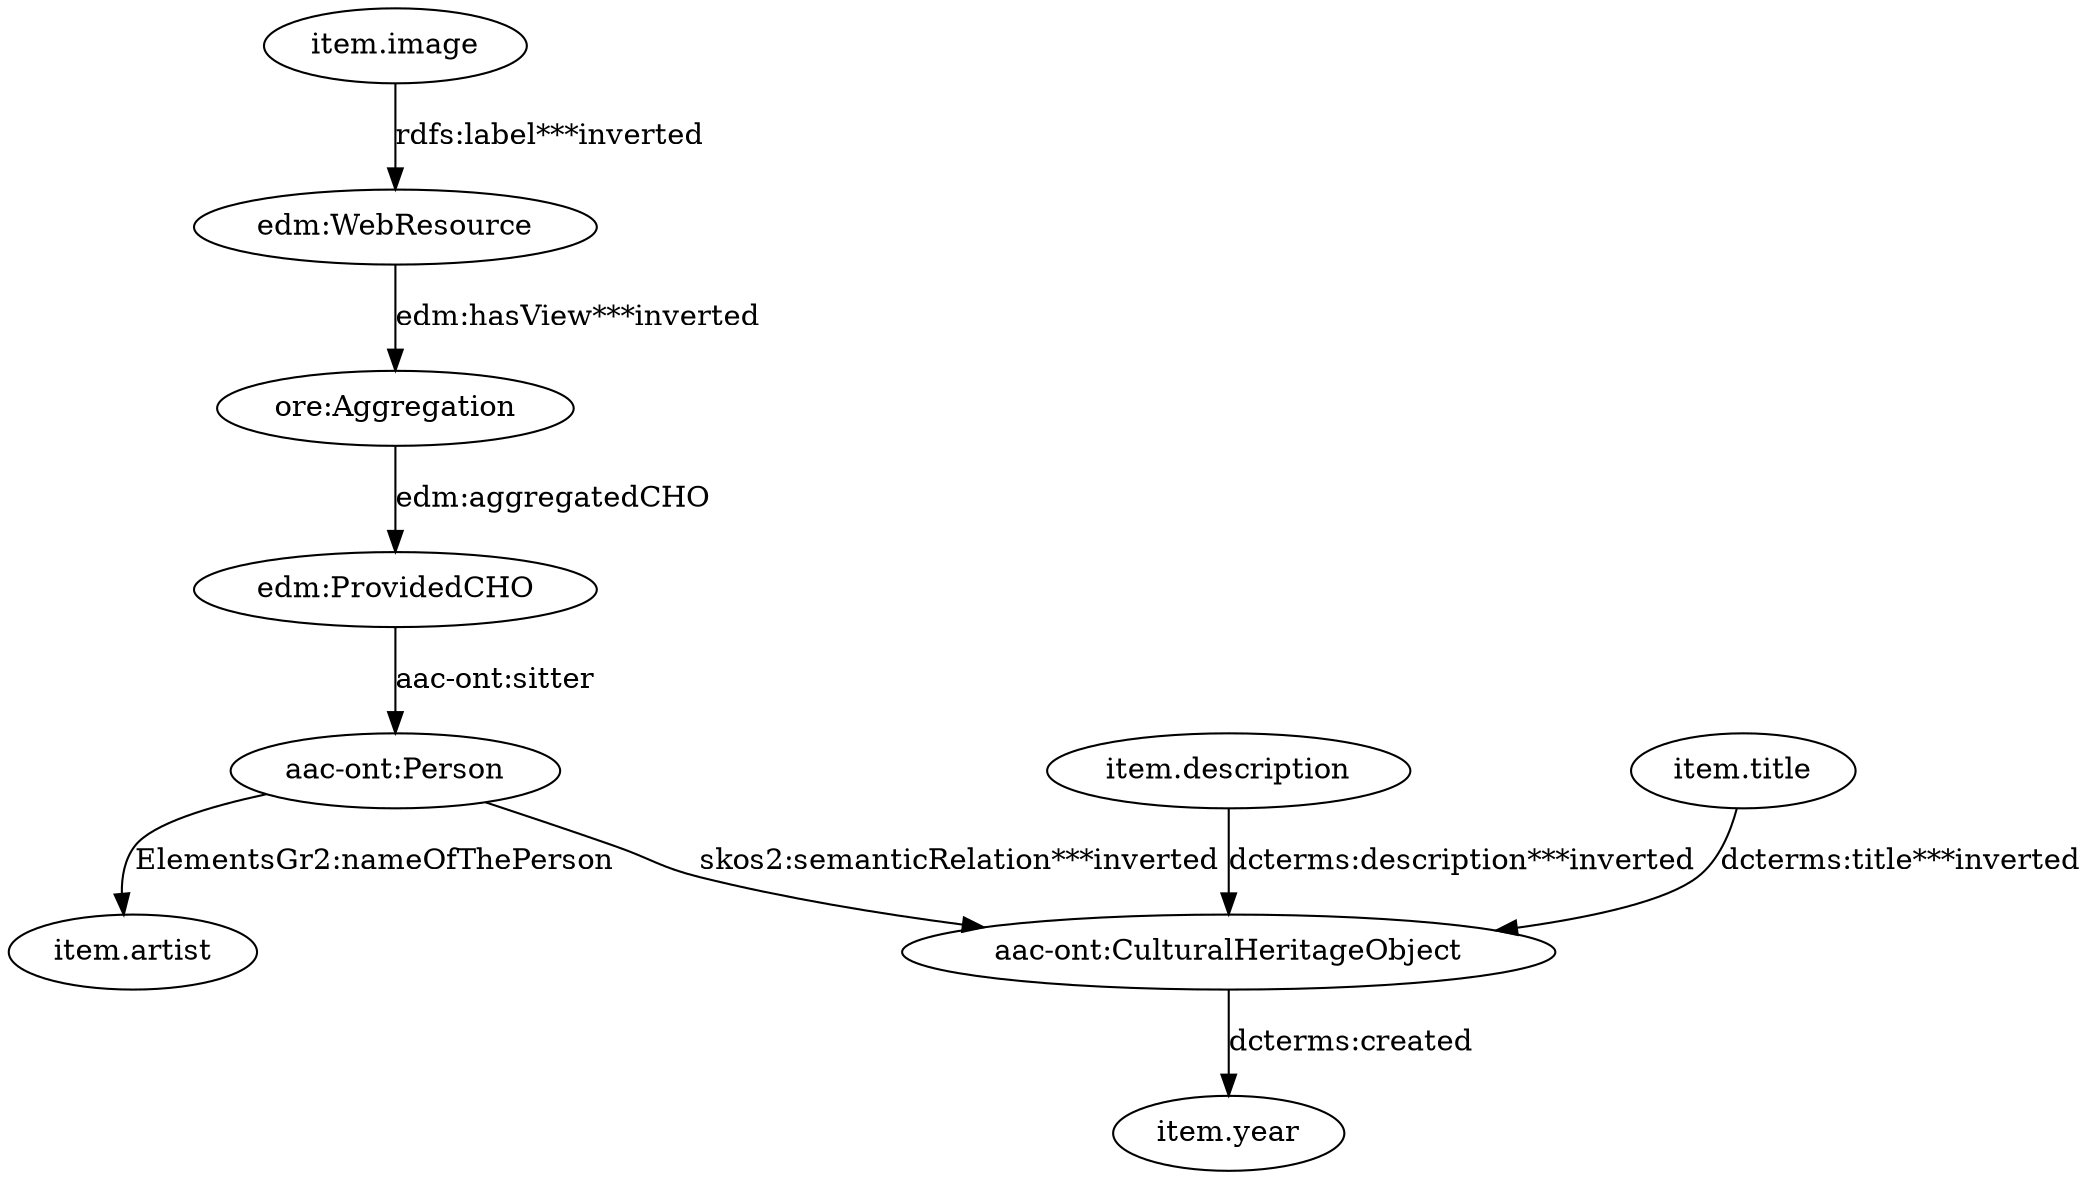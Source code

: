 digraph {
  "aac-ont:CulturalHeritageObject1" [type=class_uri,label="aac-ont:CulturalHeritageObject"]
  "item.year" [type=attribute_name,label="item.year"]
  "aac-ont:Person1" [type=class_uri,label="aac-ont:Person"]
  "item.artist" [type=attribute_name,label="item.artist"]
  "edm:ProvidedCHO" [type=class_uri,label="edm:ProvidedCHO"]
  "edm:WebResource1" [type=class_uri,label="edm:WebResource"]
  "ore:Aggregation" [type=class_uri,label="ore:Aggregation"]
  "item.description" [type=attribute_name,label="item.description"]
  "item.image" [type=attribute_name,label="item.image"]
  "item.title" [type=attribute_name,label="item.title"]
  "aac-ont:CulturalHeritageObject1" -> "item.year" [label="dcterms:created",type=st_property_uri]
  "aac-ont:Person1" -> "aac-ont:CulturalHeritageObject1" [type=inherited,label="skos2:semanticRelation***inverted"]
  "aac-ont:Person1" -> "item.artist" [label="ElementsGr2:nameOfThePerson",type=st_property_uri]
  "edm:ProvidedCHO" -> "aac-ont:Person1" [label="aac-ont:sitter",type=direct_property_uri]
  "edm:WebResource1" -> "ore:Aggregation" [type=direct_property_uri,label="edm:hasView***inverted"]
  "item.description" -> "aac-ont:CulturalHeritageObject1" [type=st_property_uri,label="dcterms:description***inverted"]
  "item.image" -> "edm:WebResource1" [type=st_property_uri,label="rdfs:label***inverted"]
  "item.title" -> "aac-ont:CulturalHeritageObject1" [type=st_property_uri,label="dcterms:title***inverted"]
  "ore:Aggregation" -> "edm:ProvidedCHO" [label="edm:aggregatedCHO",type=direct_property_uri]
}

